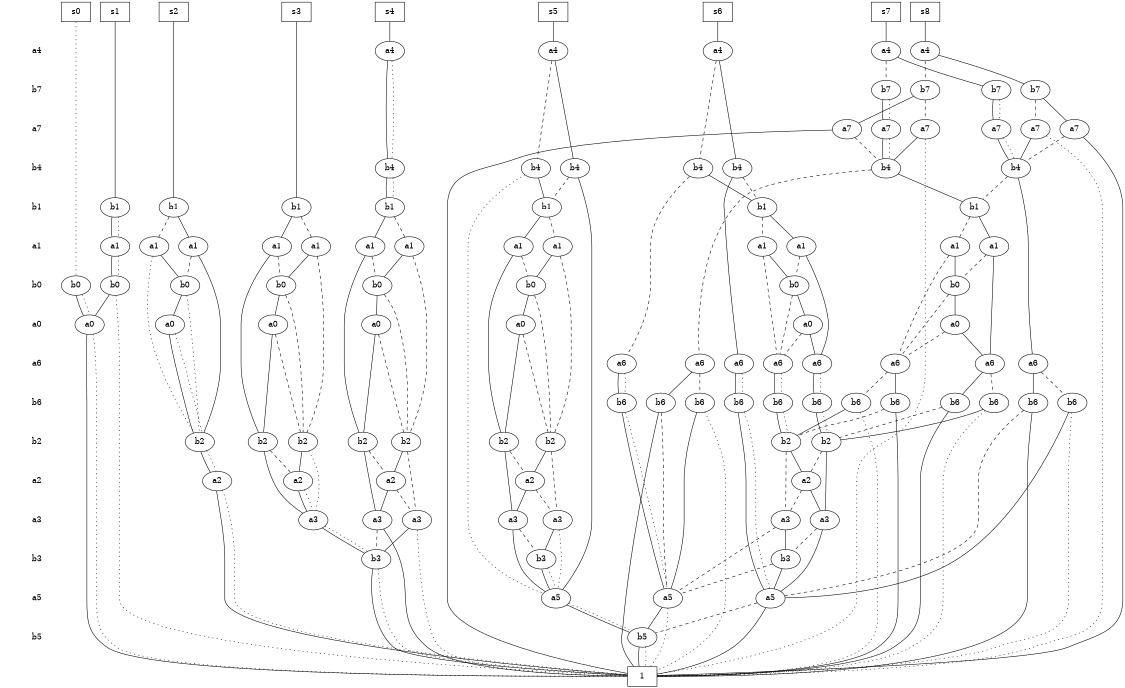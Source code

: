 digraph "DD" {
size = "7.5,10"
center = true;
edge [dir = none];
{ node [shape = plaintext];
  edge [style = invis];
  "CONST NODES" [style = invis];
" a4 " -> " b7 " -> " a7 " -> " b4 " -> " b1 " -> " a1 " -> " b0 " -> " a0 " -> " a6 " -> " b6 " -> " b2 " -> " a2 " -> " a3 " -> " b3 " -> " a5 " -> " b5 " -> "CONST NODES"; 
}
{ rank = same; node [shape = box]; edge [style = invis];
"  s0  " -> "  s1  " -> "  s2  " -> "  s3  " -> "  s4  " -> "  s5  " -> "  s6  " -> "  s7  " -> "  s8  "; }
{ rank = same; " a4 ";
"0x70f0" [label="a4"];
"0x6ff0" [label="a4"];
"0x6183" [label="a4"];
"0x62f9" [label="a4"];
"0x69f9" [label="a4"];
}
{ rank = same; " b7 ";
"0x6076" [label="b7"];
"0x62c1" [label="b7"];
"0x60ca" [label="b7"];
"0x6ed1" [label="b7"];
}
{ rank = same; " a7 ";
"0x7081" [label="a7"];
"0x70ef" [label="a7"];
"0x69f8" [label="a7"];
"0x6fc6" [label="a7"];
"0x69cb" [label="a7"];
"0x6050" [label="a7"];
}
{ rank = same; " b4 ";
"0x69b3" [label="b4"];
"0x697a" [label="b4"];
"0x6993" [label="b4"];
"0x695b" [label="b4"];
"0x6f57" [label="b4"];
"0x60c9" [label="b4"];
"0x6fce" [label="b4"];
}
{ rank = same; " b1 ";
"0x70dc" [label="b1"];
"0x6077" [label="b1"];
"0x60cd" [label="b1"];
"0x6051" [label="b1"];
"0x633a" [label="b1"];
"0x708e" [label="b1"];
"0x702f" [label="b1"];
}
{ rank = same; " a1 ";
"0x6957" [label="a1"];
"0x707e" [label="a1"];
"0x6ef0" [label="a1"];
"0x69d9" [label="a1"];
"0x6f78" [label="a1"];
"0x62e9" [label="a1"];
"0x7016" [label="a1"];
"0x7104" [label="a1"];
"0x71c1" [label="a1"];
"0x69b5" [label="a1"];
"0x7070" [label="a1"];
"0x6180" [label="a1"];
"0x6073" [label="a1"];
}
{ rank = same; " b0 ";
"0x702d" [label="b0"];
"0x699c" [label="b0"];
"0x69e1" [label="b0"];
"0x6173" [label="b0"];
"0x6043" [label="b0"];
"0x69ea" [label="b0"];
"0x70c6" [label="b0"];
"0x6f7f" [label="b0"];
}
{ rank = same; " a0 ";
"0x70f7" [label="a0"];
"0x6fae" [label="a0"];
"0x6031" [label="a0"];
"0x6f0e" [label="a0"];
"0x62f6" [label="a0"];
"0x62a4" [label="a0"];
"0x70a6" [label="a0"];
}
{ rank = same; " a6 ";
"0x711a" [label="a6"];
"0x69da" [label="a6"];
"0x6970" [label="a6"];
"0x6f50" [label="a6"];
"0x6157" [label="a6"];
"0x703e" [label="a6"];
"0x704f" [label="a6"];
"0x62e8" [label="a6"];
}
{ rank = same; " b6 ";
"0x60c0" [label="b6"];
"0x702b" [label="b6"];
"0x6172" [label="b6"];
"0x720b" [label="b6"];
"0x69d8" [label="b6"];
"0x6f6d" [label="b6"];
"0x69b6" [label="b6"];
"0x629d" [label="b6"];
"0x6eef" [label="b6"];
"0x70fe" [label="b6"];
"0x697c" [label="b6"];
"0x7111" [label="b6"];
}
{ rank = same; " b2 ";
"0x60c2" [label="b2"];
"0x62ac" [label="b2"];
"0x710d" [label="b2"];
"0x6f28" [label="b2"];
"0x6946" [label="b2"];
"0x6fcd" [label="b2"];
"0x62c4" [label="b2"];
"0x69b0" [label="b2"];
"0x617e" [label="b2"];
}
{ rank = same; " a2 ";
"0x6046" [label="a2"];
"0x6950" [label="a2"];
"0x6033" [label="a2"];
"0x62ba" [label="a2"];
"0x693d" [label="a2"];
}
{ rank = same; " a3 ";
"0x70f5" [label="a3"];
"0x6974" [label="a3"];
"0x6ecf" [label="a3"];
"0x70fc" [label="a3"];
"0x62f1" [label="a3"];
"0x70fa" [label="a3"];
"0x7192" [label="a3"];
}
{ rank = same; " b3 ";
"0x603c" [label="b3"];
"0x69b8" [label="b3"];
"0x6074" [label="b3"];
}
{ rank = same; " a5 ";
"0x700c" [label="a5"];
"0x60c5" [label="a5"];
"0x694f" [label="a5"];
}
{ rank = same; " b5 ";
"0x603e" [label="b5"];
}
{ rank = same; "CONST NODES";
{ node [shape = box]; "0x602d";
}
}
"  s0  " -> "0x6043" [style = dotted];
"  s1  " -> "0x6051" [style = solid];
"  s2  " -> "0x6077" [style = solid];
"  s3  " -> "0x60cd" [style = solid];
"  s4  " -> "0x6183" [style = solid];
"  s5  " -> "0x62f9" [style = solid];
"  s6  " -> "0x69f9" [style = solid];
"  s7  " -> "0x6ff0" [style = solid];
"  s8  " -> "0x70f0" [style = solid];
"0x70f0" -> "0x60ca";
"0x70f0" -> "0x62c1" [style = dashed];
"0x6ff0" -> "0x6ed1";
"0x6ff0" -> "0x6076" [style = dashed];
"0x6183" -> "0x697a";
"0x6183" -> "0x697a" [style = dotted];
"0x62f9" -> "0x695b";
"0x62f9" -> "0x6993" [style = dashed];
"0x69f9" -> "0x69b3";
"0x69f9" -> "0x6f57" [style = dashed];
"0x6076" -> "0x69f8";
"0x6076" -> "0x69f8" [style = dotted];
"0x62c1" -> "0x70ef";
"0x62c1" -> "0x6fc6" [style = dashed];
"0x60ca" -> "0x7081";
"0x60ca" -> "0x6050" [style = dashed];
"0x6ed1" -> "0x69cb";
"0x6ed1" -> "0x69cb" [style = dotted];
"0x7081" -> "0x602d";
"0x7081" -> "0x6fce" [style = dashed];
"0x70ef" -> "0x602d";
"0x70ef" -> "0x60c9" [style = dashed];
"0x69f8" -> "0x60c9";
"0x69f8" -> "0x60c9" [style = dotted];
"0x6fc6" -> "0x60c9";
"0x6fc6" -> "0x602d" [style = dotted];
"0x69cb" -> "0x6fce";
"0x69cb" -> "0x6fce" [style = dotted];
"0x6050" -> "0x6fce";
"0x6050" -> "0x602d" [style = dotted];
"0x69b3" -> "0x703e";
"0x69b3" -> "0x708e" [style = dashed];
"0x697a" -> "0x633a";
"0x697a" -> "0x633a" [style = dotted];
"0x6993" -> "0x70dc";
"0x6993" -> "0x700c" [style = dotted];
"0x695b" -> "0x700c";
"0x695b" -> "0x70dc" [style = dashed];
"0x6f57" -> "0x708e";
"0x6f57" -> "0x62e8" [style = dashed];
"0x60c9" -> "0x702f";
"0x60c9" -> "0x704f" [style = dashed];
"0x6fce" -> "0x711a";
"0x6fce" -> "0x702f" [style = dashed];
"0x70dc" -> "0x6073";
"0x70dc" -> "0x71c1" [style = dashed];
"0x6077" -> "0x6ef0";
"0x6077" -> "0x6180" [style = dashed];
"0x60cd" -> "0x69d9";
"0x60cd" -> "0x6957" [style = dashed];
"0x6051" -> "0x7104";
"0x6051" -> "0x7104" [style = dotted];
"0x633a" -> "0x7016";
"0x633a" -> "0x707e" [style = dashed];
"0x708e" -> "0x62e9";
"0x708e" -> "0x7070" [style = dashed];
"0x702f" -> "0x69b5";
"0x702f" -> "0x6f78" [style = dashed];
"0x6957" -> "0x69ea";
"0x6957" -> "0x6f28" [style = dashed];
"0x707e" -> "0x699c";
"0x707e" -> "0x710d" [style = dashed];
"0x6ef0" -> "0x6946";
"0x6ef0" -> "0x6173" [style = dashed];
"0x69d9" -> "0x6fcd";
"0x69d9" -> "0x69ea" [style = dashed];
"0x6f78" -> "0x702d";
"0x6f78" -> "0x6f50" [style = dashed];
"0x62e9" -> "0x6970";
"0x62e9" -> "0x6f7f" [style = dashed];
"0x7016" -> "0x60c2";
"0x7016" -> "0x699c" [style = dashed];
"0x7104" -> "0x69e1";
"0x7104" -> "0x69e1" [style = dotted];
"0x71c1" -> "0x70c6";
"0x71c1" -> "0x62ac" [style = dashed];
"0x69b5" -> "0x6157";
"0x69b5" -> "0x702d" [style = dashed];
"0x7070" -> "0x6f7f";
"0x7070" -> "0x69da" [style = dashed];
"0x6180" -> "0x6173";
"0x6180" -> "0x6946" [style = dotted];
"0x6073" -> "0x62c4";
"0x6073" -> "0x70c6" [style = dashed];
"0x702d" -> "0x62a4";
"0x702d" -> "0x6f50" [style = dashed];
"0x699c" -> "0x70f7";
"0x699c" -> "0x710d" [style = dashed];
"0x69e1" -> "0x6031";
"0x69e1" -> "0x602d" [style = dotted];
"0x6173" -> "0x70a6";
"0x6173" -> "0x6946" [style = dotted];
"0x6043" -> "0x6031";
"0x6043" -> "0x6031" [style = dotted];
"0x69ea" -> "0x6fae";
"0x69ea" -> "0x6f28" [style = dashed];
"0x70c6" -> "0x6f0e";
"0x70c6" -> "0x62ac" [style = dashed];
"0x6f7f" -> "0x62f6";
"0x6f7f" -> "0x69da" [style = dashed];
"0x70f7" -> "0x60c2";
"0x70f7" -> "0x710d" [style = dashed];
"0x6fae" -> "0x6fcd";
"0x6fae" -> "0x6f28" [style = dashed];
"0x6031" -> "0x602d";
"0x6031" -> "0x602d" [style = dotted];
"0x6f0e" -> "0x62c4";
"0x6f0e" -> "0x62ac" [style = dashed];
"0x62f6" -> "0x6970";
"0x62f6" -> "0x69da" [style = dashed];
"0x62a4" -> "0x6157";
"0x62a4" -> "0x6f50" [style = dashed];
"0x70a6" -> "0x6946";
"0x70a6" -> "0x6946" [style = dotted];
"0x711a" -> "0x720b";
"0x711a" -> "0x70fe" [style = dashed];
"0x69da" -> "0x629d";
"0x69da" -> "0x629d" [style = dotted];
"0x6970" -> "0x702b";
"0x6970" -> "0x702b" [style = dotted];
"0x6f50" -> "0x6f6d";
"0x6f50" -> "0x6172" [style = dashed];
"0x6157" -> "0x7111";
"0x6157" -> "0x69b6" [style = dashed];
"0x703e" -> "0x697c";
"0x703e" -> "0x697c" [style = dotted];
"0x704f" -> "0x60c0";
"0x704f" -> "0x6eef" [style = dashed];
"0x62e8" -> "0x69d8";
"0x62e8" -> "0x69d8" [style = dotted];
"0x60c0" -> "0x602d";
"0x60c0" -> "0x60c5" [style = dashed];
"0x702b" -> "0x617e";
"0x702b" -> "0x617e" [style = dotted];
"0x6172" -> "0x69b0";
"0x6172" -> "0x602d" [style = dotted];
"0x720b" -> "0x602d";
"0x720b" -> "0x694f" [style = dashed];
"0x69d8" -> "0x60c5";
"0x69d8" -> "0x60c5" [style = dotted];
"0x6f6d" -> "0x602d";
"0x6f6d" -> "0x69b0" [style = dashed];
"0x69b6" -> "0x617e";
"0x69b6" -> "0x602d" [style = dotted];
"0x629d" -> "0x69b0";
"0x629d" -> "0x69b0" [style = dotted];
"0x6eef" -> "0x60c5";
"0x6eef" -> "0x602d" [style = dotted];
"0x70fe" -> "0x694f";
"0x70fe" -> "0x602d" [style = dotted];
"0x697c" -> "0x694f";
"0x697c" -> "0x694f" [style = dotted];
"0x7111" -> "0x602d";
"0x7111" -> "0x617e" [style = dashed];
"0x60c2" -> "0x62f1";
"0x60c2" -> "0x6950" [style = dashed];
"0x62ac" -> "0x6046";
"0x62ac" -> "0x70fa" [style = dashed];
"0x710d" -> "0x6950";
"0x710d" -> "0x7192" [style = dashed];
"0x6f28" -> "0x693d";
"0x6f28" -> "0x6ecf" [style = dotted];
"0x6946" -> "0x6033";
"0x6946" -> "0x6033" [style = dotted];
"0x6fcd" -> "0x6ecf";
"0x6fcd" -> "0x693d" [style = dashed];
"0x62c4" -> "0x70fc";
"0x62c4" -> "0x6046" [style = dashed];
"0x69b0" -> "0x62ba";
"0x69b0" -> "0x6974" [style = dashed];
"0x617e" -> "0x70f5";
"0x617e" -> "0x62ba" [style = dashed];
"0x6046" -> "0x70fc";
"0x6046" -> "0x70fa" [style = dashed];
"0x6950" -> "0x62f1";
"0x6950" -> "0x7192" [style = dashed];
"0x6033" -> "0x602d";
"0x6033" -> "0x602d" [style = dotted];
"0x62ba" -> "0x70f5";
"0x62ba" -> "0x6974" [style = dashed];
"0x693d" -> "0x6ecf";
"0x693d" -> "0x6ecf" [style = dotted];
"0x70f5" -> "0x694f";
"0x70f5" -> "0x69b8" [style = dashed];
"0x6974" -> "0x69b8";
"0x6974" -> "0x60c5" [style = dashed];
"0x6ecf" -> "0x603c";
"0x6ecf" -> "0x603c" [style = dotted];
"0x70fc" -> "0x700c";
"0x70fc" -> "0x6074" [style = dashed];
"0x62f1" -> "0x602d";
"0x62f1" -> "0x603c" [style = dashed];
"0x70fa" -> "0x6074";
"0x70fa" -> "0x700c" [style = dotted];
"0x7192" -> "0x603c";
"0x7192" -> "0x602d" [style = dotted];
"0x603c" -> "0x602d";
"0x603c" -> "0x602d" [style = dotted];
"0x69b8" -> "0x694f";
"0x69b8" -> "0x60c5" [style = dashed];
"0x6074" -> "0x700c";
"0x6074" -> "0x700c" [style = dotted];
"0x700c" -> "0x603e";
"0x700c" -> "0x603e" [style = dotted];
"0x60c5" -> "0x603e";
"0x60c5" -> "0x602d" [style = dotted];
"0x694f" -> "0x602d";
"0x694f" -> "0x603e" [style = dashed];
"0x603e" -> "0x602d";
"0x603e" -> "0x602d" [style = dotted];
"0x602d" [label = "1"];
}
